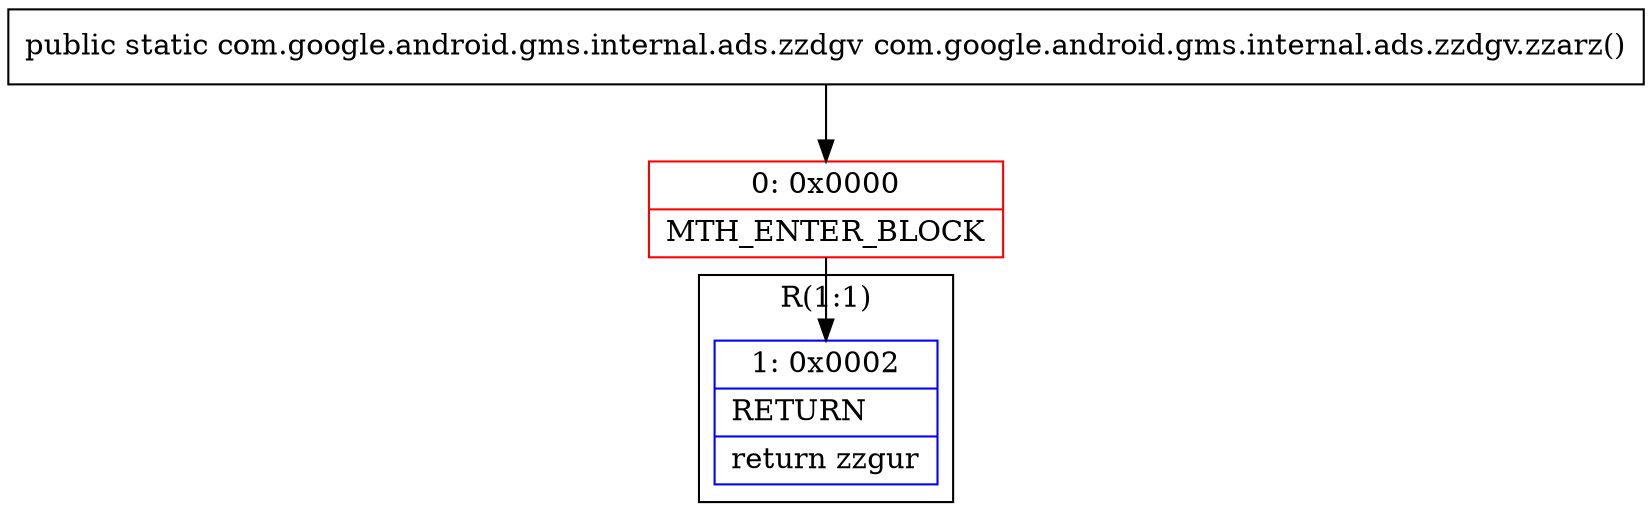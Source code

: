 digraph "CFG forcom.google.android.gms.internal.ads.zzdgv.zzarz()Lcom\/google\/android\/gms\/internal\/ads\/zzdgv;" {
subgraph cluster_Region_1091306114 {
label = "R(1:1)";
node [shape=record,color=blue];
Node_1 [shape=record,label="{1\:\ 0x0002|RETURN\l|return zzgur\l}"];
}
Node_0 [shape=record,color=red,label="{0\:\ 0x0000|MTH_ENTER_BLOCK\l}"];
MethodNode[shape=record,label="{public static com.google.android.gms.internal.ads.zzdgv com.google.android.gms.internal.ads.zzdgv.zzarz() }"];
MethodNode -> Node_0;
Node_0 -> Node_1;
}

